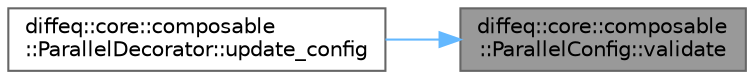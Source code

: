 digraph "diffeq::core::composable::ParallelConfig::validate"
{
 // LATEX_PDF_SIZE
  bgcolor="transparent";
  edge [fontname=Helvetica,fontsize=10,labelfontname=Helvetica,labelfontsize=10];
  node [fontname=Helvetica,fontsize=10,shape=box,height=0.2,width=0.4];
  rankdir="RL";
  Node1 [id="Node000001",label="diffeq::core::composable\l::ParallelConfig::validate",height=0.2,width=0.4,color="gray40", fillcolor="grey60", style="filled", fontcolor="black",tooltip="Validate configuration parameters."];
  Node1 -> Node2 [id="edge1_Node000001_Node000002",dir="back",color="steelblue1",style="solid",tooltip=" "];
  Node2 [id="Node000002",label="diffeq::core::composable\l::ParallelDecorator::update_config",height=0.2,width=0.4,color="grey40", fillcolor="white", style="filled",URL="$classdiffeq_1_1core_1_1composable_1_1_parallel_decorator.html#a2a1e5a083c3ba2498d570d5ff2b61281",tooltip="Update parallel configuration with validation."];
}
